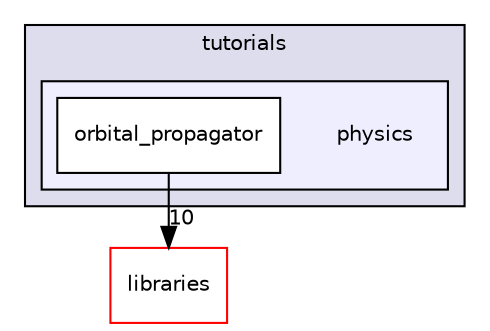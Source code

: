 digraph "physics" {
  compound=true
  node [ fontsize="10", fontname="Helvetica"];
  edge [ labelfontsize="10", labelfontname="Helvetica"];
  subgraph clusterdir_0d353d24d0afa59909efab6593124f6d {
    graph [ bgcolor="#ddddee", pencolor="black", label="tutorials" fontname="Helvetica", fontsize="10", URL="dir_0d353d24d0afa59909efab6593124f6d.html"]
  subgraph clusterdir_5a901af37ade3dacfeff25631c578a82 {
    graph [ bgcolor="#eeeeff", pencolor="black", label="" URL="dir_5a901af37ade3dacfeff25631c578a82.html"];
    dir_5a901af37ade3dacfeff25631c578a82 [shape=plaintext label="physics"];
    dir_f84ddb65db9cede299cd242b389266b1 [shape=box label="orbital_propagator" color="black" fillcolor="white" style="filled" URL="dir_f84ddb65db9cede299cd242b389266b1.html"];
  }
  }
  dir_bc0718b08fb2015b8e59c47b2805f60c [shape=box label="libraries" fillcolor="white" style="filled" color="red" URL="dir_bc0718b08fb2015b8e59c47b2805f60c.html"];
  dir_f84ddb65db9cede299cd242b389266b1->dir_bc0718b08fb2015b8e59c47b2805f60c [headlabel="10", labeldistance=1.5 headhref="dir_000046_000000.html"];
}
